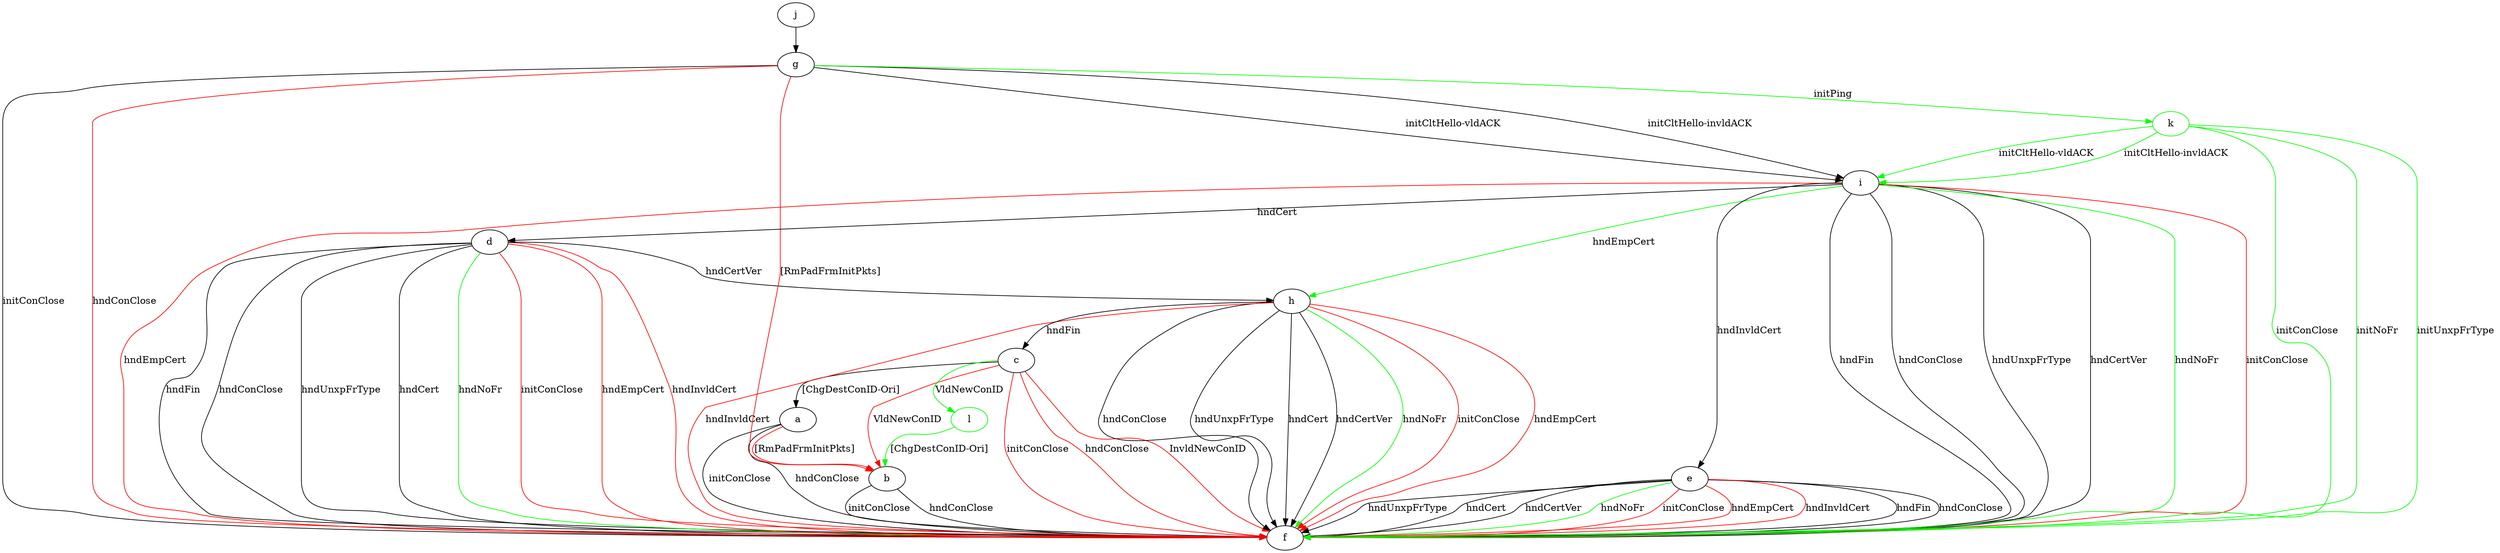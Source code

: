 digraph "" {
	a -> b	[key=0,
		color=red,
		label="[RmPadFrmInitPkts] "];
	a -> f	[key=0,
		label="initConClose "];
	a -> f	[key=1,
		label="hndConClose "];
	b -> f	[key=0,
		label="initConClose "];
	b -> f	[key=1,
		label="hndConClose "];
	c -> a	[key=0,
		label="[ChgDestConID-Ori] "];
	c -> b	[key=0,
		color=red,
		label="VldNewConID "];
	c -> f	[key=0,
		color=red,
		label="initConClose "];
	c -> f	[key=1,
		color=red,
		label="hndConClose "];
	c -> f	[key=2,
		color=red,
		label="InvldNewConID "];
	l	[color=green];
	c -> l	[key=0,
		color=green,
		label="VldNewConID "];
	d -> f	[key=0,
		label="hndFin "];
	d -> f	[key=1,
		label="hndConClose "];
	d -> f	[key=2,
		label="hndUnxpFrType "];
	d -> f	[key=3,
		label="hndCert "];
	d -> f	[key=4,
		color=green,
		label="hndNoFr "];
	d -> f	[key=5,
		color=red,
		label="initConClose "];
	d -> f	[key=6,
		color=red,
		label="hndEmpCert "];
	d -> f	[key=7,
		color=red,
		label="hndInvldCert "];
	d -> h	[key=0,
		label="hndCertVer "];
	e -> f	[key=0,
		label="hndFin "];
	e -> f	[key=1,
		label="hndConClose "];
	e -> f	[key=2,
		label="hndUnxpFrType "];
	e -> f	[key=3,
		label="hndCert "];
	e -> f	[key=4,
		label="hndCertVer "];
	e -> f	[key=5,
		color=green,
		label="hndNoFr "];
	e -> f	[key=6,
		color=red,
		label="initConClose "];
	e -> f	[key=7,
		color=red,
		label="hndEmpCert "];
	e -> f	[key=8,
		color=red,
		label="hndInvldCert "];
	g -> b	[key=0,
		color=red,
		label="[RmPadFrmInitPkts] "];
	g -> f	[key=0,
		label="initConClose "];
	g -> f	[key=1,
		color=red,
		label="hndConClose "];
	g -> i	[key=0,
		label="initCltHello-vldACK "];
	g -> i	[key=1,
		label="initCltHello-invldACK "];
	k	[color=green];
	g -> k	[key=0,
		color=green,
		label="initPing "];
	h -> c	[key=0,
		label="hndFin "];
	h -> f	[key=0,
		label="hndConClose "];
	h -> f	[key=1,
		label="hndUnxpFrType "];
	h -> f	[key=2,
		label="hndCert "];
	h -> f	[key=3,
		label="hndCertVer "];
	h -> f	[key=4,
		color=green,
		label="hndNoFr "];
	h -> f	[key=5,
		color=red,
		label="initConClose "];
	h -> f	[key=6,
		color=red,
		label="hndEmpCert "];
	h -> f	[key=7,
		color=red,
		label="hndInvldCert "];
	i -> d	[key=0,
		label="hndCert "];
	i -> e	[key=0,
		label="hndInvldCert "];
	i -> f	[key=0,
		label="hndFin "];
	i -> f	[key=1,
		label="hndConClose "];
	i -> f	[key=2,
		label="hndUnxpFrType "];
	i -> f	[key=3,
		label="hndCertVer "];
	i -> f	[key=4,
		color=green,
		label="hndNoFr "];
	i -> f	[key=5,
		color=red,
		label="initConClose "];
	i -> f	[key=6,
		color=red,
		label="hndEmpCert "];
	i -> h	[key=0,
		color=green,
		label="hndEmpCert "];
	j -> g	[key=0];
	k -> f	[key=0,
		color=green,
		label="initConClose "];
	k -> f	[key=1,
		color=green,
		label="initNoFr "];
	k -> f	[key=2,
		color=green,
		label="initUnxpFrType "];
	k -> i	[key=0,
		color=green,
		label="initCltHello-vldACK "];
	k -> i	[key=1,
		color=green,
		label="initCltHello-invldACK "];
	l -> b	[key=0,
		color=green,
		label="[ChgDestConID-Ori] "];
}
